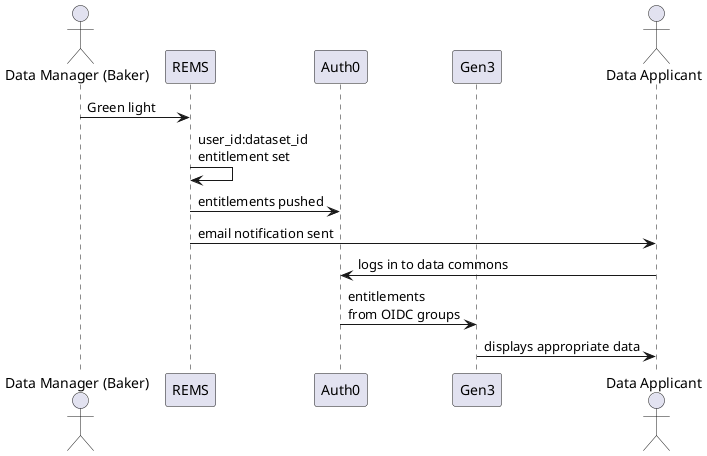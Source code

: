 @startuml

actor DataManager as "Data Manager (Baker)"
participant REMS
participant Auth0
participant Gen3
actor Applicant as "Data Applicant"

DataManager -> REMS : Green light
REMS -> REMS : user_id:dataset_id\nentitlement set
REMS -> Auth0 : entitlements pushed
REMS -> Applicant : email notification sent
Applicant -> Auth0 : logs in to data commons
Auth0 -> Gen3 : entitlements\nfrom OIDC groups
Gen3 -> Applicant : displays appropriate data

@enduml
